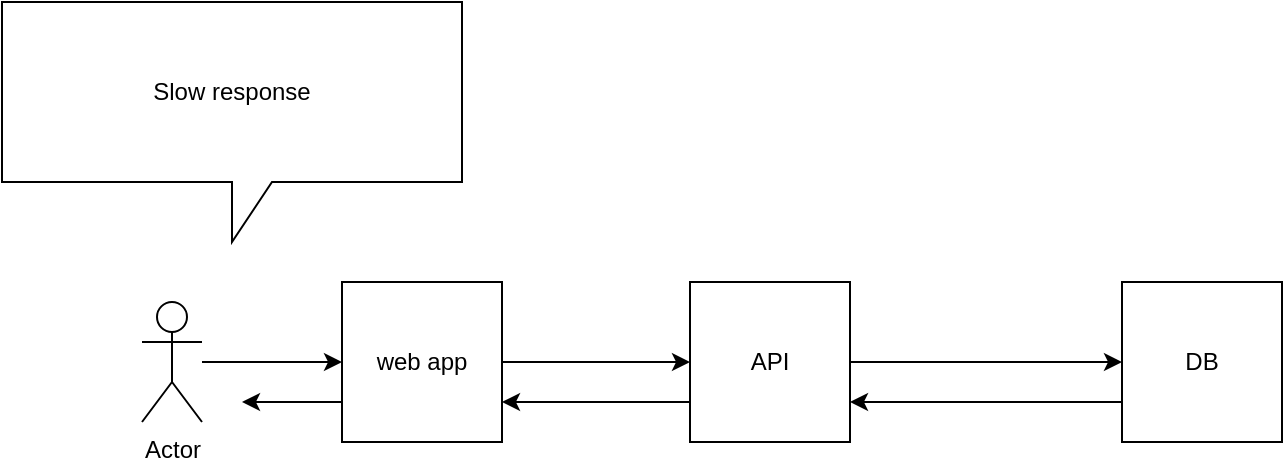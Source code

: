 <mxfile version="20.5.1" type="github" pages="3">
  <diagram id="e3Wc7QITgAcy2KQ6fS9K" name="Architecture A">
    <mxGraphModel dx="1287" dy="1057" grid="1" gridSize="10" guides="1" tooltips="1" connect="1" arrows="1" fold="1" page="1" pageScale="1" pageWidth="827" pageHeight="1169" math="0" shadow="0">
      <root>
        <mxCell id="0" />
        <mxCell id="1" parent="0" />
        <mxCell id="GfW2ZVnFL6470FbwyN0s-7" style="edgeStyle=orthogonalEdgeStyle;rounded=0;orthogonalLoop=1;jettySize=auto;html=1;entryX=0;entryY=0.5;entryDx=0;entryDy=0;" parent="1" source="GfW2ZVnFL6470FbwyN0s-1" target="GfW2ZVnFL6470FbwyN0s-5" edge="1">
          <mxGeometry relative="1" as="geometry" />
        </mxCell>
        <mxCell id="GfW2ZVnFL6470FbwyN0s-13" style="edgeStyle=orthogonalEdgeStyle;rounded=0;orthogonalLoop=1;jettySize=auto;html=1;exitX=0;exitY=0.75;exitDx=0;exitDy=0;" parent="1" source="GfW2ZVnFL6470FbwyN0s-1" edge="1">
          <mxGeometry relative="1" as="geometry">
            <mxPoint x="150" y="480" as="targetPoint" />
          </mxGeometry>
        </mxCell>
        <mxCell id="GfW2ZVnFL6470FbwyN0s-1" value="web app" style="whiteSpace=wrap;html=1;aspect=fixed;" parent="1" vertex="1">
          <mxGeometry x="200" y="420" width="80" height="80" as="geometry" />
        </mxCell>
        <mxCell id="GfW2ZVnFL6470FbwyN0s-3" style="edgeStyle=orthogonalEdgeStyle;rounded=0;orthogonalLoop=1;jettySize=auto;html=1;entryX=0;entryY=0.5;entryDx=0;entryDy=0;" parent="1" source="GfW2ZVnFL6470FbwyN0s-2" target="GfW2ZVnFL6470FbwyN0s-1" edge="1">
          <mxGeometry relative="1" as="geometry" />
        </mxCell>
        <mxCell id="GfW2ZVnFL6470FbwyN0s-2" value="Actor" style="shape=umlActor;verticalLabelPosition=bottom;verticalAlign=top;html=1;outlineConnect=0;" parent="1" vertex="1">
          <mxGeometry x="100" y="430" width="30" height="60" as="geometry" />
        </mxCell>
        <mxCell id="GfW2ZVnFL6470FbwyN0s-8" style="edgeStyle=orthogonalEdgeStyle;rounded=0;orthogonalLoop=1;jettySize=auto;html=1;" parent="1" source="GfW2ZVnFL6470FbwyN0s-5" target="GfW2ZVnFL6470FbwyN0s-6" edge="1">
          <mxGeometry relative="1" as="geometry" />
        </mxCell>
        <mxCell id="GfW2ZVnFL6470FbwyN0s-11" style="edgeStyle=orthogonalEdgeStyle;rounded=0;orthogonalLoop=1;jettySize=auto;html=1;exitX=0;exitY=0.75;exitDx=0;exitDy=0;entryX=1;entryY=0.75;entryDx=0;entryDy=0;" parent="1" source="GfW2ZVnFL6470FbwyN0s-5" target="GfW2ZVnFL6470FbwyN0s-1" edge="1">
          <mxGeometry relative="1" as="geometry" />
        </mxCell>
        <mxCell id="GfW2ZVnFL6470FbwyN0s-5" value="API" style="whiteSpace=wrap;html=1;aspect=fixed;" parent="1" vertex="1">
          <mxGeometry x="374" y="420" width="80" height="80" as="geometry" />
        </mxCell>
        <mxCell id="GfW2ZVnFL6470FbwyN0s-10" style="edgeStyle=orthogonalEdgeStyle;rounded=0;orthogonalLoop=1;jettySize=auto;html=1;exitX=0;exitY=0.75;exitDx=0;exitDy=0;entryX=1;entryY=0.75;entryDx=0;entryDy=0;" parent="1" source="GfW2ZVnFL6470FbwyN0s-6" target="GfW2ZVnFL6470FbwyN0s-5" edge="1">
          <mxGeometry relative="1" as="geometry">
            <mxPoint x="500" y="480" as="targetPoint" />
          </mxGeometry>
        </mxCell>
        <mxCell id="GfW2ZVnFL6470FbwyN0s-6" value="DB" style="whiteSpace=wrap;html=1;aspect=fixed;" parent="1" vertex="1">
          <mxGeometry x="590" y="420" width="80" height="80" as="geometry" />
        </mxCell>
        <mxCell id="KVj3AjoG1o347KEi-He3-2" value="Slow response" style="shape=callout;whiteSpace=wrap;html=1;perimeter=calloutPerimeter;" parent="1" vertex="1">
          <mxGeometry x="30" y="280" width="230" height="120" as="geometry" />
        </mxCell>
      </root>
    </mxGraphModel>
  </diagram>
  <diagram id="RSCw0JZp5Xl3zqigj4q6" name="Architecture B">
    <mxGraphModel dx="1287" dy="1057" grid="1" gridSize="10" guides="1" tooltips="1" connect="1" arrows="1" fold="1" page="1" pageScale="1" pageWidth="827" pageHeight="1169" math="0" shadow="0">
      <root>
        <mxCell id="0" />
        <mxCell id="1" parent="0" />
        <mxCell id="ezycA_kbNik9Bzg9JLv5-3" style="edgeStyle=orthogonalEdgeStyle;rounded=0;orthogonalLoop=1;jettySize=auto;html=1;" edge="1" parent="1" source="c8Pc4oJOvTBC0-1RjHd1-5">
          <mxGeometry relative="1" as="geometry">
            <mxPoint x="185" y="460" as="targetPoint" />
          </mxGeometry>
        </mxCell>
        <mxCell id="c8Pc4oJOvTBC0-1RjHd1-5" value="HR" style="shape=umlActor;verticalLabelPosition=bottom;verticalAlign=top;html=1;outlineConnect=0;" parent="1" vertex="1">
          <mxGeometry x="100" y="430" width="30" height="60" as="geometry" />
        </mxCell>
        <mxCell id="ezycA_kbNik9Bzg9JLv5-5" style="edgeStyle=orthogonalEdgeStyle;rounded=0;orthogonalLoop=1;jettySize=auto;html=1;" edge="1" parent="1" source="ezycA_kbNik9Bzg9JLv5-1">
          <mxGeometry relative="1" as="geometry">
            <mxPoint x="370" y="460" as="targetPoint" />
          </mxGeometry>
        </mxCell>
        <mxCell id="ezycA_kbNik9Bzg9JLv5-1" value="Form" style="shape=document;whiteSpace=wrap;html=1;boundedLbl=1;" vertex="1" parent="1">
          <mxGeometry x="210" y="420" width="120" height="80" as="geometry" />
        </mxCell>
        <mxCell id="ezycA_kbNik9Bzg9JLv5-6" value="Actor" style="shape=umlActor;verticalLabelPosition=bottom;verticalAlign=top;html=1;outlineConnect=0;" vertex="1" parent="1">
          <mxGeometry x="399" y="380" width="30" height="60" as="geometry" />
        </mxCell>
        <mxCell id="ezycA_kbNik9Bzg9JLv5-16" style="edgeStyle=orthogonalEdgeStyle;rounded=0;orthogonalLoop=1;jettySize=auto;html=1;" edge="1" parent="1" source="ezycA_kbNik9Bzg9JLv5-7">
          <mxGeometry relative="1" as="geometry">
            <mxPoint x="535" y="440" as="targetPoint" />
          </mxGeometry>
        </mxCell>
        <mxCell id="ezycA_kbNik9Bzg9JLv5-7" value="Actor" style="shape=umlActor;verticalLabelPosition=bottom;verticalAlign=top;html=1;outlineConnect=0;" vertex="1" parent="1">
          <mxGeometry x="440" y="410" width="30" height="60" as="geometry" />
        </mxCell>
        <mxCell id="ezycA_kbNik9Bzg9JLv5-13" value="Actor" style="shape=umlActor;verticalLabelPosition=bottom;verticalAlign=top;html=1;outlineConnect=0;" vertex="1" parent="1">
          <mxGeometry x="410" y="440" width="30" height="60" as="geometry" />
        </mxCell>
        <mxCell id="ezycA_kbNik9Bzg9JLv5-18" style="edgeStyle=orthogonalEdgeStyle;rounded=0;orthogonalLoop=1;jettySize=auto;html=1;" edge="1" parent="1" source="ezycA_kbNik9Bzg9JLv5-14">
          <mxGeometry relative="1" as="geometry">
            <mxPoint x="110" y="530" as="targetPoint" />
            <Array as="points">
              <mxPoint x="620" y="580" />
            </Array>
          </mxGeometry>
        </mxCell>
        <mxCell id="ezycA_kbNik9Bzg9JLv5-14" value="Filled Form" style="shape=document;whiteSpace=wrap;html=1;boundedLbl=1;" vertex="1" parent="1">
          <mxGeometry x="560" y="410" width="120" height="80" as="geometry" />
        </mxCell>
      </root>
    </mxGraphModel>
  </diagram>
  <diagram id="3tH9TKFAmUtiwdB00Lwy" name="Architecture C">
    <mxGraphModel dx="1287" dy="1057" grid="1" gridSize="10" guides="1" tooltips="1" connect="1" arrows="1" fold="1" page="1" pageScale="1" pageWidth="827" pageHeight="1169" math="0" shadow="0">
      <root>
        <mxCell id="0" />
        <mxCell id="1" parent="0" />
      </root>
    </mxGraphModel>
  </diagram>
</mxfile>
